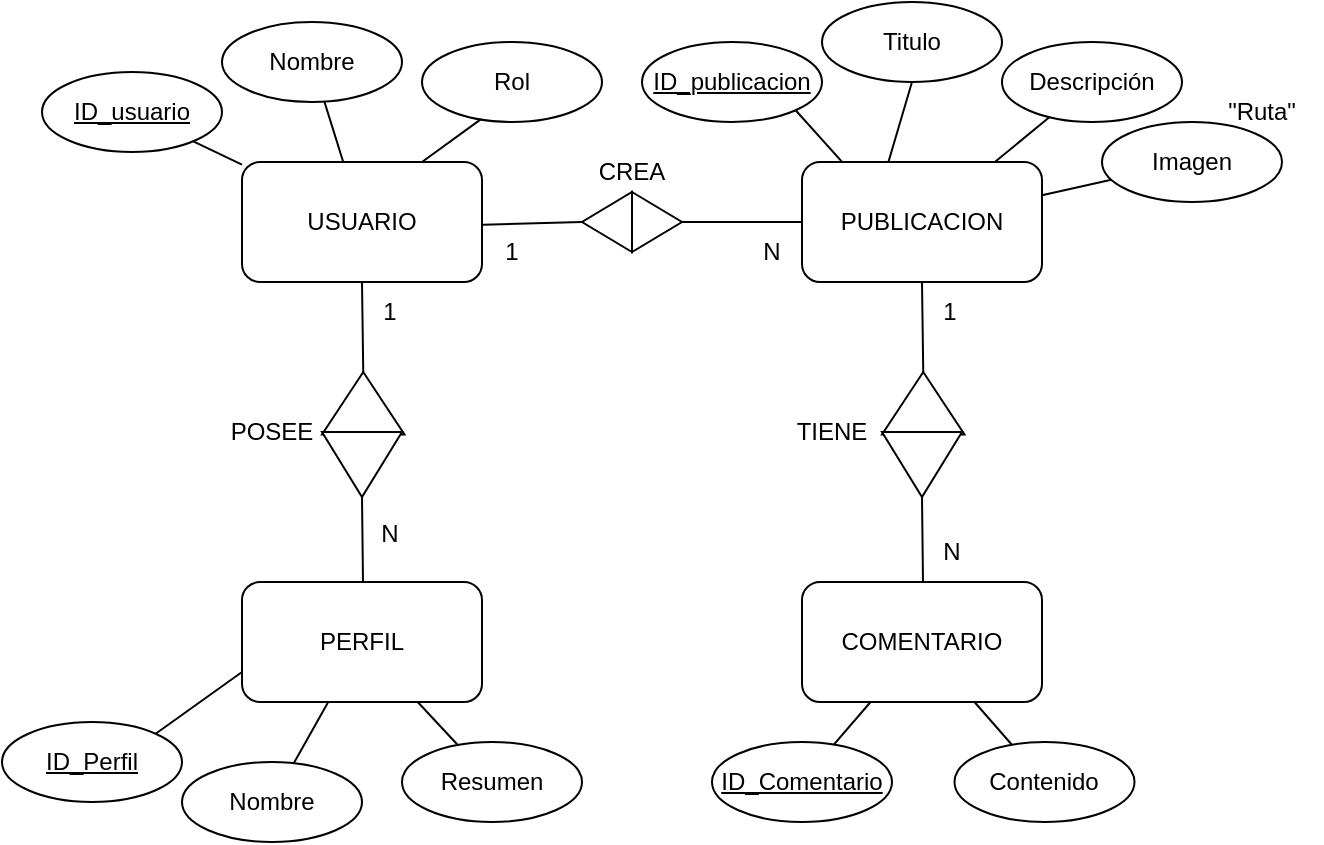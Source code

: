 <mxfile version="24.0.8" type="device">
  <diagram id="R2lEEEUBdFMjLlhIrx00" name="Page-1">
    <mxGraphModel dx="921" dy="467" grid="1" gridSize="10" guides="1" tooltips="1" connect="1" arrows="1" fold="1" page="1" pageScale="1" pageWidth="850" pageHeight="1100" math="0" shadow="0" extFonts="Permanent Marker^https://fonts.googleapis.com/css?family=Permanent+Marker">
      <root>
        <mxCell id="0" />
        <mxCell id="1" parent="0" />
        <mxCell id="FAts9QStZUivE8fvKwMt-2" value="&lt;div&gt;USUARIO&lt;/div&gt;" style="rounded=1;whiteSpace=wrap;html=1;" vertex="1" parent="1">
          <mxGeometry x="170" y="160" width="120" height="60" as="geometry" />
        </mxCell>
        <mxCell id="FAts9QStZUivE8fvKwMt-3" value="Nombre" style="ellipse;whiteSpace=wrap;html=1;" vertex="1" parent="1">
          <mxGeometry x="160" y="90" width="90" height="40" as="geometry" />
        </mxCell>
        <mxCell id="FAts9QStZUivE8fvKwMt-4" value="&lt;u&gt;ID_usuario&lt;/u&gt;" style="ellipse;whiteSpace=wrap;html=1;" vertex="1" parent="1">
          <mxGeometry x="70" y="115" width="90" height="40" as="geometry" />
        </mxCell>
        <mxCell id="FAts9QStZUivE8fvKwMt-5" value="" style="endArrow=none;html=1;rounded=0;" edge="1" parent="1" source="FAts9QStZUivE8fvKwMt-2" target="FAts9QStZUivE8fvKwMt-3">
          <mxGeometry width="50" height="50" relative="1" as="geometry">
            <mxPoint x="140" y="180" as="sourcePoint" />
            <mxPoint x="190" y="130" as="targetPoint" />
          </mxGeometry>
        </mxCell>
        <mxCell id="FAts9QStZUivE8fvKwMt-6" value="" style="endArrow=none;html=1;rounded=0;" edge="1" parent="1" source="FAts9QStZUivE8fvKwMt-2" target="FAts9QStZUivE8fvKwMt-4">
          <mxGeometry width="50" height="50" relative="1" as="geometry">
            <mxPoint x="185" y="171" as="sourcePoint" />
            <mxPoint x="157" y="144" as="targetPoint" />
          </mxGeometry>
        </mxCell>
        <mxCell id="FAts9QStZUivE8fvKwMt-8" value="Rol" style="ellipse;whiteSpace=wrap;html=1;" vertex="1" parent="1">
          <mxGeometry x="260" y="100" width="90" height="40" as="geometry" />
        </mxCell>
        <mxCell id="FAts9QStZUivE8fvKwMt-9" value="" style="endArrow=none;html=1;rounded=0;entryX=0.328;entryY=0.964;entryDx=0;entryDy=0;exitX=0.75;exitY=0;exitDx=0;exitDy=0;entryPerimeter=0;" edge="1" parent="1" source="FAts9QStZUivE8fvKwMt-2" target="FAts9QStZUivE8fvKwMt-8">
          <mxGeometry width="50" height="50" relative="1" as="geometry">
            <mxPoint x="205" y="170" as="sourcePoint" />
            <mxPoint x="225" y="130" as="targetPoint" />
          </mxGeometry>
        </mxCell>
        <mxCell id="FAts9QStZUivE8fvKwMt-10" value="PUBLICACION" style="rounded=1;whiteSpace=wrap;html=1;" vertex="1" parent="1">
          <mxGeometry x="450" y="160" width="120" height="60" as="geometry" />
        </mxCell>
        <mxCell id="FAts9QStZUivE8fvKwMt-11" value="&lt;u&gt;ID_publicacion&lt;/u&gt;" style="ellipse;whiteSpace=wrap;html=1;" vertex="1" parent="1">
          <mxGeometry x="370" y="100" width="90" height="40" as="geometry" />
        </mxCell>
        <mxCell id="FAts9QStZUivE8fvKwMt-12" value="" style="triangle;whiteSpace=wrap;html=1;" vertex="1" parent="1">
          <mxGeometry x="365" y="175" width="25" height="30" as="geometry" />
        </mxCell>
        <mxCell id="FAts9QStZUivE8fvKwMt-13" value="" style="triangle;whiteSpace=wrap;html=1;rotation=-180;" vertex="1" parent="1">
          <mxGeometry x="340" y="175" width="25" height="30" as="geometry" />
        </mxCell>
        <mxCell id="FAts9QStZUivE8fvKwMt-14" value="" style="endArrow=none;html=1;rounded=0;exitX=1.004;exitY=0.522;exitDx=0;exitDy=0;exitPerimeter=0;entryX=1;entryY=0.5;entryDx=0;entryDy=0;" edge="1" parent="1" source="FAts9QStZUivE8fvKwMt-2" target="FAts9QStZUivE8fvKwMt-13">
          <mxGeometry width="50" height="50" relative="1" as="geometry">
            <mxPoint x="300" y="220" as="sourcePoint" />
            <mxPoint x="350" y="170" as="targetPoint" />
          </mxGeometry>
        </mxCell>
        <mxCell id="FAts9QStZUivE8fvKwMt-16" value="" style="endArrow=none;html=1;rounded=0;exitX=1;exitY=0.5;exitDx=0;exitDy=0;entryX=0;entryY=0.5;entryDx=0;entryDy=0;" edge="1" parent="1" source="FAts9QStZUivE8fvKwMt-12" target="FAts9QStZUivE8fvKwMt-10">
          <mxGeometry width="50" height="50" relative="1" as="geometry">
            <mxPoint x="300" y="201" as="sourcePoint" />
            <mxPoint x="350" y="200" as="targetPoint" />
          </mxGeometry>
        </mxCell>
        <mxCell id="FAts9QStZUivE8fvKwMt-17" value="Titulo" style="ellipse;whiteSpace=wrap;html=1;" vertex="1" parent="1">
          <mxGeometry x="460" y="80" width="90" height="40" as="geometry" />
        </mxCell>
        <mxCell id="FAts9QStZUivE8fvKwMt-18" value="&lt;div&gt;Descripción&lt;/div&gt;" style="ellipse;whiteSpace=wrap;html=1;" vertex="1" parent="1">
          <mxGeometry x="550" y="100" width="90" height="40" as="geometry" />
        </mxCell>
        <mxCell id="FAts9QStZUivE8fvKwMt-19" value="&lt;div&gt;Imagen&lt;/div&gt;" style="ellipse;whiteSpace=wrap;html=1;" vertex="1" parent="1">
          <mxGeometry x="600" y="140" width="90" height="40" as="geometry" />
        </mxCell>
        <mxCell id="FAts9QStZUivE8fvKwMt-20" value="&quot;Ruta&quot;" style="text;html=1;align=center;verticalAlign=middle;whiteSpace=wrap;rounded=0;" vertex="1" parent="1">
          <mxGeometry x="650" y="120" width="60" height="30" as="geometry" />
        </mxCell>
        <mxCell id="FAts9QStZUivE8fvKwMt-22" value="" style="endArrow=none;html=1;rounded=0;exitX=1;exitY=1;exitDx=0;exitDy=0;entryX=0.166;entryY=-0.003;entryDx=0;entryDy=0;entryPerimeter=0;" edge="1" parent="1" source="FAts9QStZUivE8fvKwMt-11" target="FAts9QStZUivE8fvKwMt-10">
          <mxGeometry width="50" height="50" relative="1" as="geometry">
            <mxPoint x="400" y="200" as="sourcePoint" />
            <mxPoint x="460" y="200" as="targetPoint" />
          </mxGeometry>
        </mxCell>
        <mxCell id="FAts9QStZUivE8fvKwMt-23" value="" style="endArrow=none;html=1;rounded=0;exitX=0.5;exitY=1;exitDx=0;exitDy=0;entryX=0.361;entryY=-0.006;entryDx=0;entryDy=0;entryPerimeter=0;" edge="1" parent="1" source="FAts9QStZUivE8fvKwMt-17" target="FAts9QStZUivE8fvKwMt-10">
          <mxGeometry width="50" height="50" relative="1" as="geometry">
            <mxPoint x="457" y="144" as="sourcePoint" />
            <mxPoint x="483" y="172" as="targetPoint" />
          </mxGeometry>
        </mxCell>
        <mxCell id="FAts9QStZUivE8fvKwMt-25" value="" style="endArrow=none;html=1;rounded=0;" edge="1" parent="1" source="FAts9QStZUivE8fvKwMt-18" target="FAts9QStZUivE8fvKwMt-10">
          <mxGeometry width="50" height="50" relative="1" as="geometry">
            <mxPoint x="477" y="164" as="sourcePoint" />
            <mxPoint x="503" y="192" as="targetPoint" />
          </mxGeometry>
        </mxCell>
        <mxCell id="FAts9QStZUivE8fvKwMt-26" value="" style="endArrow=none;html=1;rounded=0;" edge="1" parent="1" source="FAts9QStZUivE8fvKwMt-19" target="FAts9QStZUivE8fvKwMt-10">
          <mxGeometry width="50" height="50" relative="1" as="geometry">
            <mxPoint x="584" y="148" as="sourcePoint" />
            <mxPoint x="556" y="170" as="targetPoint" />
          </mxGeometry>
        </mxCell>
        <mxCell id="FAts9QStZUivE8fvKwMt-27" value="COMENTARIO" style="rounded=1;whiteSpace=wrap;html=1;" vertex="1" parent="1">
          <mxGeometry x="450" y="370" width="120" height="60" as="geometry" />
        </mxCell>
        <mxCell id="FAts9QStZUivE8fvKwMt-33" value="" style="triangle;whiteSpace=wrap;html=1;rotation=-90;" vertex="1" parent="1">
          <mxGeometry x="495" y="260" width="31.25" height="41.25" as="geometry" />
        </mxCell>
        <mxCell id="FAts9QStZUivE8fvKwMt-34" value="" style="triangle;whiteSpace=wrap;html=1;rotation=90;" vertex="1" parent="1">
          <mxGeometry x="493.75" y="291.25" width="32.5" height="40" as="geometry" />
        </mxCell>
        <mxCell id="FAts9QStZUivE8fvKwMt-35" value="" style="endArrow=none;html=1;rounded=0;exitX=1;exitY=0.5;exitDx=0;exitDy=0;entryX=0.5;entryY=1;entryDx=0;entryDy=0;" edge="1" parent="1" source="FAts9QStZUivE8fvKwMt-33" target="FAts9QStZUivE8fvKwMt-10">
          <mxGeometry width="50" height="50" relative="1" as="geometry">
            <mxPoint x="530" y="260" as="sourcePoint" />
            <mxPoint x="580" y="210" as="targetPoint" />
          </mxGeometry>
        </mxCell>
        <mxCell id="FAts9QStZUivE8fvKwMt-36" value="" style="endArrow=none;html=1;rounded=0;exitX=1;exitY=0.5;exitDx=0;exitDy=0;entryX=1;entryY=0.5;entryDx=0;entryDy=0;" edge="1" parent="1" target="FAts9QStZUivE8fvKwMt-34">
          <mxGeometry width="50" height="50" relative="1" as="geometry">
            <mxPoint x="510.5" y="370" as="sourcePoint" />
            <mxPoint x="520" y="340" as="targetPoint" />
          </mxGeometry>
        </mxCell>
        <mxCell id="FAts9QStZUivE8fvKwMt-37" value="PERFIL" style="rounded=1;whiteSpace=wrap;html=1;" vertex="1" parent="1">
          <mxGeometry x="170" y="370" width="120" height="60" as="geometry" />
        </mxCell>
        <mxCell id="FAts9QStZUivE8fvKwMt-38" value="" style="triangle;whiteSpace=wrap;html=1;rotation=-90;" vertex="1" parent="1">
          <mxGeometry x="215" y="260" width="31.25" height="41.25" as="geometry" />
        </mxCell>
        <mxCell id="FAts9QStZUivE8fvKwMt-39" value="" style="triangle;whiteSpace=wrap;html=1;rotation=90;" vertex="1" parent="1">
          <mxGeometry x="213.75" y="291.25" width="32.5" height="40" as="geometry" />
        </mxCell>
        <mxCell id="FAts9QStZUivE8fvKwMt-40" value="" style="endArrow=none;html=1;rounded=0;exitX=1;exitY=0.5;exitDx=0;exitDy=0;entryX=0.5;entryY=1;entryDx=0;entryDy=0;" edge="1" parent="1" source="FAts9QStZUivE8fvKwMt-38">
          <mxGeometry width="50" height="50" relative="1" as="geometry">
            <mxPoint x="250" y="260" as="sourcePoint" />
            <mxPoint x="230" y="220" as="targetPoint" />
          </mxGeometry>
        </mxCell>
        <mxCell id="FAts9QStZUivE8fvKwMt-41" value="" style="endArrow=none;html=1;rounded=0;exitX=1;exitY=0.5;exitDx=0;exitDy=0;entryX=1;entryY=0.5;entryDx=0;entryDy=0;" edge="1" parent="1" target="FAts9QStZUivE8fvKwMt-39">
          <mxGeometry width="50" height="50" relative="1" as="geometry">
            <mxPoint x="230.5" y="370" as="sourcePoint" />
            <mxPoint x="240" y="340" as="targetPoint" />
          </mxGeometry>
        </mxCell>
        <mxCell id="FAts9QStZUivE8fvKwMt-42" value="&lt;div&gt;&lt;u&gt;ID_Perfil&lt;/u&gt;&lt;/div&gt;" style="ellipse;whiteSpace=wrap;html=1;" vertex="1" parent="1">
          <mxGeometry x="50" y="440" width="90" height="40" as="geometry" />
        </mxCell>
        <mxCell id="FAts9QStZUivE8fvKwMt-43" value="" style="endArrow=none;html=1;rounded=0;exitX=1;exitY=0;exitDx=0;exitDy=0;entryX=0;entryY=0.75;entryDx=0;entryDy=0;" edge="1" parent="1" source="FAts9QStZUivE8fvKwMt-42" target="FAts9QStZUivE8fvKwMt-37">
          <mxGeometry width="50" height="50" relative="1" as="geometry">
            <mxPoint x="240.5" y="380" as="sourcePoint" />
            <mxPoint x="240" y="338" as="targetPoint" />
          </mxGeometry>
        </mxCell>
        <mxCell id="FAts9QStZUivE8fvKwMt-45" value="Nombre" style="ellipse;whiteSpace=wrap;html=1;" vertex="1" parent="1">
          <mxGeometry x="140" y="460" width="90" height="40" as="geometry" />
        </mxCell>
        <mxCell id="FAts9QStZUivE8fvKwMt-46" value="Resumen" style="ellipse;whiteSpace=wrap;html=1;" vertex="1" parent="1">
          <mxGeometry x="250" y="450" width="90" height="40" as="geometry" />
        </mxCell>
        <mxCell id="FAts9QStZUivE8fvKwMt-47" value="" style="endArrow=none;html=1;rounded=0;" edge="1" parent="1" source="FAts9QStZUivE8fvKwMt-45" target="FAts9QStZUivE8fvKwMt-37">
          <mxGeometry width="50" height="50" relative="1" as="geometry">
            <mxPoint x="137" y="456" as="sourcePoint" />
            <mxPoint x="180" y="425" as="targetPoint" />
          </mxGeometry>
        </mxCell>
        <mxCell id="FAts9QStZUivE8fvKwMt-48" value="" style="endArrow=none;html=1;rounded=0;" edge="1" parent="1" source="FAts9QStZUivE8fvKwMt-46" target="FAts9QStZUivE8fvKwMt-37">
          <mxGeometry width="50" height="50" relative="1" as="geometry">
            <mxPoint x="206" y="471" as="sourcePoint" />
            <mxPoint x="223" y="440" as="targetPoint" />
          </mxGeometry>
        </mxCell>
        <mxCell id="FAts9QStZUivE8fvKwMt-49" value="&lt;u&gt;ID_Comentario&lt;/u&gt;" style="ellipse;whiteSpace=wrap;html=1;" vertex="1" parent="1">
          <mxGeometry x="405" y="450" width="90" height="40" as="geometry" />
        </mxCell>
        <mxCell id="FAts9QStZUivE8fvKwMt-51" value="" style="endArrow=none;html=1;rounded=0;" edge="1" parent="1" source="FAts9QStZUivE8fvKwMt-49" target="FAts9QStZUivE8fvKwMt-27">
          <mxGeometry width="50" height="50" relative="1" as="geometry">
            <mxPoint x="285" y="461" as="sourcePoint" />
            <mxPoint x="266" y="440" as="targetPoint" />
          </mxGeometry>
        </mxCell>
        <mxCell id="FAts9QStZUivE8fvKwMt-52" value="Contenido" style="ellipse;whiteSpace=wrap;html=1;" vertex="1" parent="1">
          <mxGeometry x="526.25" y="450" width="90" height="40" as="geometry" />
        </mxCell>
        <mxCell id="FAts9QStZUivE8fvKwMt-53" value="" style="endArrow=none;html=1;rounded=0;" edge="1" parent="1" source="FAts9QStZUivE8fvKwMt-52" target="FAts9QStZUivE8fvKwMt-27">
          <mxGeometry width="50" height="50" relative="1" as="geometry">
            <mxPoint x="443" y="454" as="sourcePoint" />
            <mxPoint x="468" y="440" as="targetPoint" />
          </mxGeometry>
        </mxCell>
        <mxCell id="FAts9QStZUivE8fvKwMt-54" value="POSEE" style="text;html=1;align=center;verticalAlign=middle;whiteSpace=wrap;rounded=0;" vertex="1" parent="1">
          <mxGeometry x="155" y="280" width="60" height="30" as="geometry" />
        </mxCell>
        <mxCell id="FAts9QStZUivE8fvKwMt-56" value="CREA" style="text;html=1;align=center;verticalAlign=middle;whiteSpace=wrap;rounded=0;" vertex="1" parent="1">
          <mxGeometry x="335" y="150" width="60" height="30" as="geometry" />
        </mxCell>
        <mxCell id="FAts9QStZUivE8fvKwMt-57" value="TIENE" style="text;html=1;align=center;verticalAlign=middle;whiteSpace=wrap;rounded=0;" vertex="1" parent="1">
          <mxGeometry x="435" y="280" width="60" height="30" as="geometry" />
        </mxCell>
        <mxCell id="FAts9QStZUivE8fvKwMt-62" value="1" style="text;html=1;align=center;verticalAlign=middle;whiteSpace=wrap;rounded=0;" vertex="1" parent="1">
          <mxGeometry x="213.75" y="220" width="60" height="30" as="geometry" />
        </mxCell>
        <mxCell id="FAts9QStZUivE8fvKwMt-63" value="N" style="text;html=1;align=center;verticalAlign=middle;whiteSpace=wrap;rounded=0;" vertex="1" parent="1">
          <mxGeometry x="213.75" y="331.25" width="60" height="30" as="geometry" />
        </mxCell>
        <mxCell id="FAts9QStZUivE8fvKwMt-64" value="1" style="text;html=1;align=center;verticalAlign=middle;whiteSpace=wrap;rounded=0;" vertex="1" parent="1">
          <mxGeometry x="275" y="190" width="60" height="30" as="geometry" />
        </mxCell>
        <mxCell id="FAts9QStZUivE8fvKwMt-66" value="N" style="text;html=1;align=center;verticalAlign=middle;whiteSpace=wrap;rounded=0;" vertex="1" parent="1">
          <mxGeometry x="405" y="190" width="60" height="30" as="geometry" />
        </mxCell>
        <mxCell id="FAts9QStZUivE8fvKwMt-67" value="N" style="text;html=1;align=center;verticalAlign=middle;whiteSpace=wrap;rounded=0;" vertex="1" parent="1">
          <mxGeometry x="495" y="340" width="60" height="30" as="geometry" />
        </mxCell>
        <mxCell id="FAts9QStZUivE8fvKwMt-68" value="1" style="text;html=1;align=center;verticalAlign=middle;whiteSpace=wrap;rounded=0;" vertex="1" parent="1">
          <mxGeometry x="493.75" y="220" width="60" height="30" as="geometry" />
        </mxCell>
      </root>
    </mxGraphModel>
  </diagram>
</mxfile>
